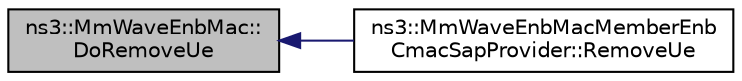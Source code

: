 digraph "ns3::MmWaveEnbMac::DoRemoveUe"
{
  edge [fontname="Helvetica",fontsize="10",labelfontname="Helvetica",labelfontsize="10"];
  node [fontname="Helvetica",fontsize="10",shape=record];
  rankdir="LR";
  Node1 [label="ns3::MmWaveEnbMac::\lDoRemoveUe",height=0.2,width=0.4,color="black", fillcolor="grey75", style="filled", fontcolor="black"];
  Node1 -> Node2 [dir="back",color="midnightblue",fontsize="10",style="solid"];
  Node2 [label="ns3::MmWaveEnbMacMemberEnb\lCmacSapProvider::RemoveUe",height=0.2,width=0.4,color="black", fillcolor="white", style="filled",URL="$d2/d5e/classns3_1_1MmWaveEnbMacMemberEnbCmacSapProvider.html#a2e9dc1facd005f528bad8186513471ca"];
}
